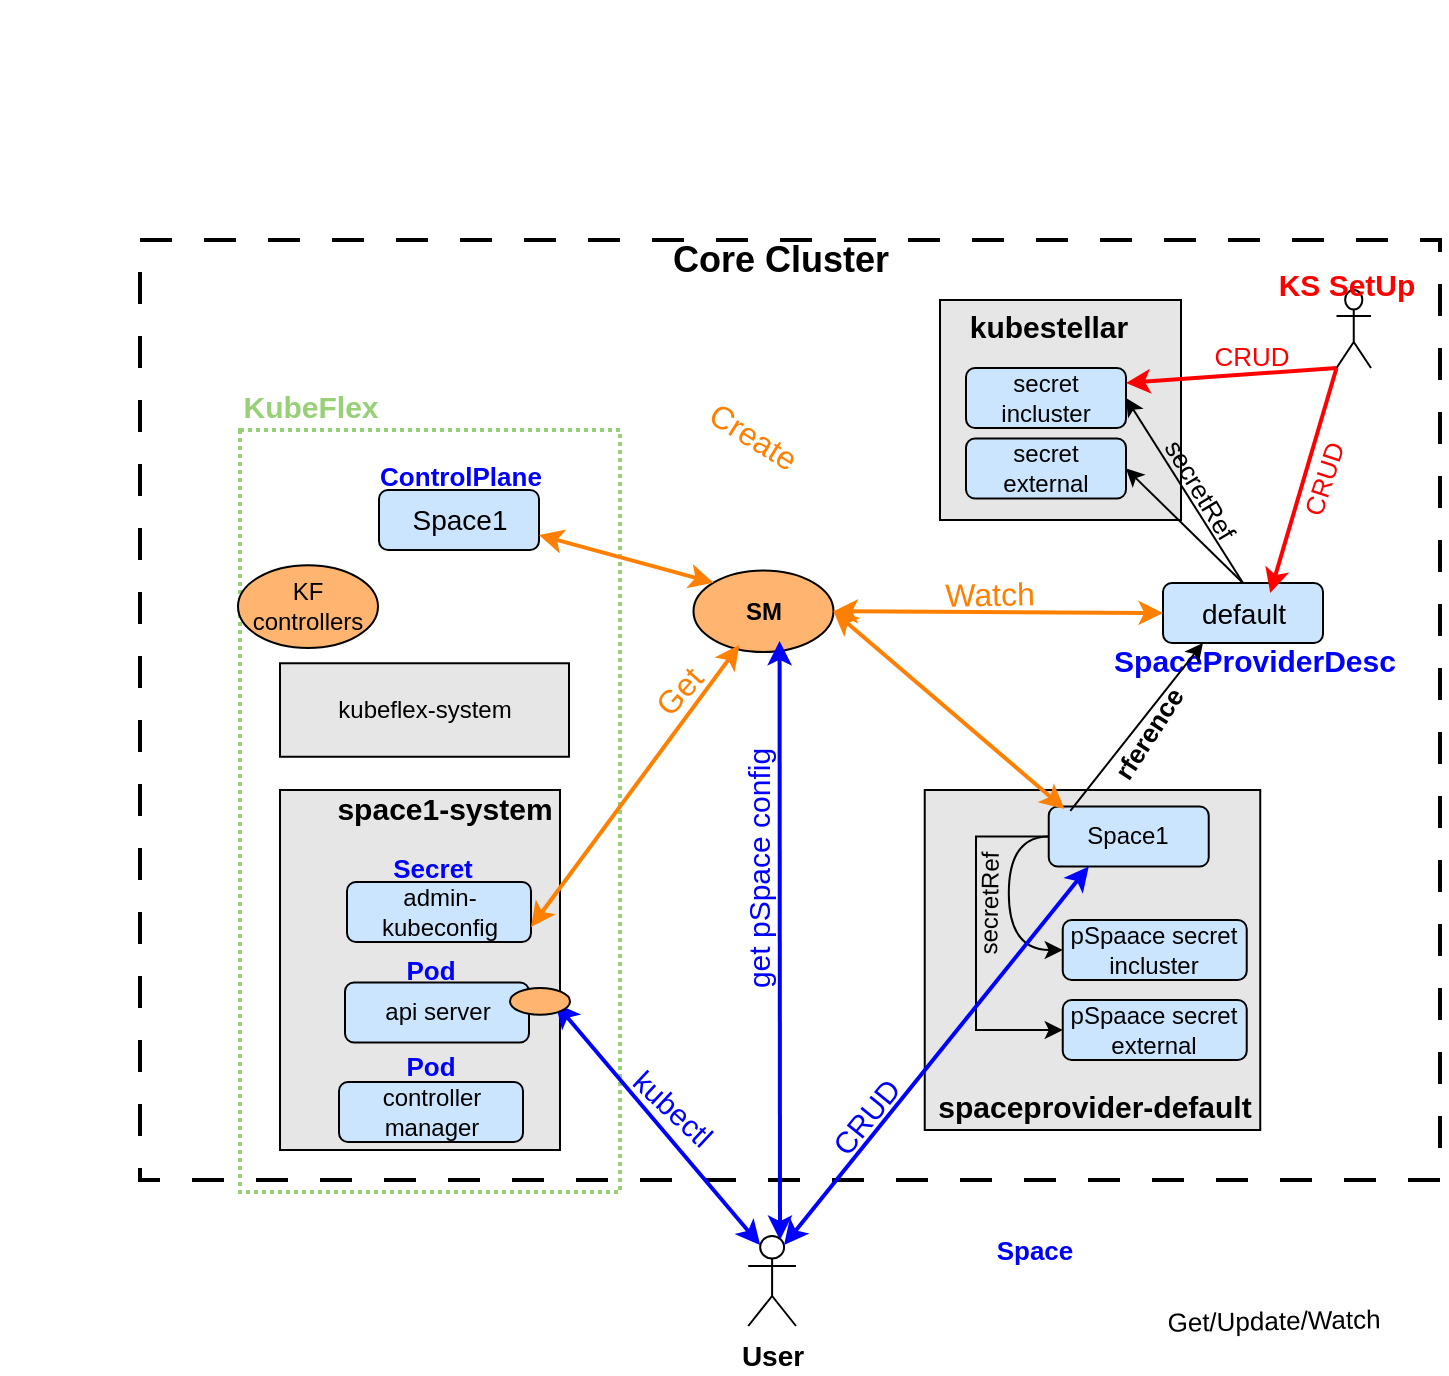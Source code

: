 <mxfile><diagram name="KS-SF-KF" id="Qh9ZCA5JhfLbhYK4Iaf5"><mxGraphModel dx="69" dy="261" grid="1" gridSize="10" guides="1" tooltips="1" connect="1" arrows="1" fold="1" page="1" pageScale="1" pageWidth="850" pageHeight="1100" background="none" backgroundImage="{&quot;src&quot;:&quot;data:page/id,_mvX0qH5zpSdOnWvfO0N&quot;}" math="0" shadow="0"><root><mxCell id="0"/><mxCell id="1" parent="0"/><mxCell id="gDVnOXoxCM_DJyfiAUOH-1" value="" style="whiteSpace=wrap;html=1;fillColor=none;strokeWidth=2;dashed=1;dashPattern=8 8;" parent="1" vertex="1"><mxGeometry x="70" y="120" width="650" height="470" as="geometry"/></mxCell><mxCell id="KfB7gppa0Ach2GWZeGnR-110" value="" style="whiteSpace=wrap;html=1;fillColor=none;strokeWidth=2;dashed=1;dashPattern=1 1;strokeColor=#97D077;" parent="1" vertex="1"><mxGeometry x="120" y="215" width="190" height="381" as="geometry"/></mxCell><mxCell id="gDVnOXoxCM_DJyfiAUOH-19" value="&lt;font style=&quot;font-size: 18px;&quot;&gt;Core Cluster&lt;/font&gt;" style="text;strokeColor=none;fillColor=none;html=1;fontSize=18;fontStyle=1;verticalAlign=middle;align=center;" parent="1" vertex="1"><mxGeometry x="340" y="110" width="100" height="40" as="geometry"/></mxCell><mxCell id="KfB7gppa0Ach2GWZeGnR-1" value="" style="whiteSpace=wrap;html=1;fillColor=#E6E6E6;gradientColor=none;" parent="1" vertex="1"><mxGeometry x="470" y="150" width="120.5" height="110" as="geometry"/></mxCell><mxCell id="KfB7gppa0Ach2GWZeGnR-2" value="&lt;font style=&quot;font-size: 15px;&quot;&gt;kubestellar&lt;/font&gt;" style="text;strokeColor=none;fillColor=none;html=1;fontSize=15;fontStyle=1;verticalAlign=middle;align=center;" parent="1" vertex="1"><mxGeometry x="473.75" y="143" width="100" height="40" as="geometry"/></mxCell><mxCell id="KfB7gppa0Ach2GWZeGnR-3" value="&lt;font style=&quot;font-size: 14px;&quot;&gt;default&lt;/font&gt;" style="rounded=1;whiteSpace=wrap;html=1;fillColor=#CCE5FF;" parent="1" vertex="1"><mxGeometry x="581.5" y="291.5" width="80" height="30" as="geometry"/></mxCell><mxCell id="KfB7gppa0Ach2GWZeGnR-4" value="secret&lt;br&gt;incluster" style="rounded=1;whiteSpace=wrap;html=1;fillColor=#CCE5FF;" parent="1" vertex="1"><mxGeometry x="483" y="184" width="80" height="30" as="geometry"/></mxCell><mxCell id="KfB7gppa0Ach2GWZeGnR-5" style="edgeStyle=none;rounded=0;orthogonalLoop=1;jettySize=auto;html=1;exitX=1;exitY=0.5;exitDx=0;exitDy=0;startArrow=classic;startFill=1;entryX=0.5;entryY=0;entryDx=0;entryDy=0;endArrow=none;endFill=0;" parent="1" source="KfB7gppa0Ach2GWZeGnR-4" target="KfB7gppa0Ach2GWZeGnR-3" edge="1"><mxGeometry relative="1" as="geometry"><mxPoint x="993" y="116" as="sourcePoint"/><mxPoint x="633" y="184" as="targetPoint"/></mxGeometry></mxCell><mxCell id="KfB7gppa0Ach2GWZeGnR-6" value="secret&lt;br&gt;external" style="rounded=1;whiteSpace=wrap;html=1;fillColor=#CCE5FF;" parent="1" vertex="1"><mxGeometry x="483" y="219.25" width="80" height="30" as="geometry"/></mxCell><mxCell id="KfB7gppa0Ach2GWZeGnR-7" style="edgeStyle=none;rounded=0;orthogonalLoop=1;jettySize=auto;html=1;exitX=1;exitY=0.5;exitDx=0;exitDy=0;startArrow=classic;startFill=1;entryX=0.5;entryY=0;entryDx=0;entryDy=0;endArrow=none;endFill=0;" parent="1" source="KfB7gppa0Ach2GWZeGnR-6" target="KfB7gppa0Ach2GWZeGnR-3" edge="1"><mxGeometry relative="1" as="geometry"><mxPoint x="573" y="209" as="sourcePoint"/><mxPoint x="638" y="193" as="targetPoint"/></mxGeometry></mxCell><mxCell id="KfB7gppa0Ach2GWZeGnR-8" value="" style="whiteSpace=wrap;html=1;fillColor=#E6E6E6;gradientColor=none;" parent="1" vertex="1"><mxGeometry x="462.37" y="395" width="167.75" height="170" as="geometry"/></mxCell><mxCell id="KfB7gppa0Ach2GWZeGnR-22" style="edgeStyle=orthogonalEdgeStyle;curved=1;rounded=0;orthogonalLoop=1;jettySize=auto;html=1;exitX=0;exitY=0.5;exitDx=0;exitDy=0;entryX=0;entryY=0.5;entryDx=0;entryDy=0;" parent="1" source="KfB7gppa0Ach2GWZeGnR-12" target="KfB7gppa0Ach2GWZeGnR-17" edge="1"><mxGeometry relative="1" as="geometry"/></mxCell><mxCell id="KfB7gppa0Ach2GWZeGnR-97" style="edgeStyle=orthogonalEdgeStyle;rounded=0;orthogonalLoop=1;jettySize=auto;html=1;exitX=0;exitY=0.5;exitDx=0;exitDy=0;entryX=0;entryY=0.5;entryDx=0;entryDy=0;" parent="1" source="KfB7gppa0Ach2GWZeGnR-12" target="KfB7gppa0Ach2GWZeGnR-19" edge="1"><mxGeometry relative="1" as="geometry"><Array as="points"><mxPoint x="488" y="418"/><mxPoint x="488" y="515"/></Array></mxGeometry></mxCell><mxCell id="KfB7gppa0Ach2GWZeGnR-12" value="Space1" style="rounded=1;whiteSpace=wrap;html=1;fillColor=#CCE5FF;" parent="1" vertex="1"><mxGeometry x="524.37" y="403.25" width="80" height="30" as="geometry"/></mxCell><mxCell id="KfB7gppa0Ach2GWZeGnR-17" value="pSpaace secret&lt;br&gt;incluster" style="rounded=1;whiteSpace=wrap;html=1;fillColor=#CCE5FF;" parent="1" vertex="1"><mxGeometry x="531.37" y="460" width="92" height="30" as="geometry"/></mxCell><mxCell id="KfB7gppa0Ach2GWZeGnR-19" value="pSpaace secret&lt;br&gt;external" style="rounded=1;whiteSpace=wrap;html=1;fillColor=#CCE5FF;" parent="1" vertex="1"><mxGeometry x="531.37" y="500" width="92" height="30" as="geometry"/></mxCell><mxCell id="KfB7gppa0Ach2GWZeGnR-25" value="&lt;font style=&quot;font-size: 13px; font-weight: normal;&quot;&gt;secretRef&lt;/font&gt;" style="text;strokeColor=none;fillColor=none;html=1;fontSize=13;fontStyle=1;verticalAlign=middle;align=center;rotation=59;" parent="1" vertex="1"><mxGeometry x="549.75" y="224.409" width="100" height="40" as="geometry"/></mxCell><mxCell id="KfB7gppa0Ach2GWZeGnR-34" value="&lt;font style=&quot;font-size: 15px;&quot;&gt;spaceprovider-default&lt;/font&gt;" style="text;strokeColor=none;fillColor=none;html=1;fontSize=15;fontStyle=1;verticalAlign=middle;align=center;" parent="1" vertex="1"><mxGeometry x="497.37" y="533" width="100" height="40" as="geometry"/></mxCell><mxCell id="KfB7gppa0Ach2GWZeGnR-35" value="&lt;font color=&quot;#0000ff&quot; style=&quot;font-size: 15px;&quot;&gt;SpaceProviderDesc&lt;/font&gt;" style="text;strokeColor=none;fillColor=none;html=1;fontSize=15;fontStyle=1;verticalAlign=middle;align=center;" parent="1" vertex="1"><mxGeometry x="577.37" y="310" width="100" height="40" as="geometry"/></mxCell><mxCell id="KfB7gppa0Ach2GWZeGnR-36" value="&lt;font style=&quot;font-size: 13px;&quot;&gt;rference&lt;br style=&quot;font-size: 13px;&quot;&gt;&lt;/font&gt;" style="text;strokeColor=none;fillColor=none;html=1;fontSize=13;fontStyle=1;verticalAlign=middle;align=center;rotation=303;" parent="1" vertex="1"><mxGeometry x="524" y="347" width="100" height="40" as="geometry"/></mxCell><mxCell id="KfB7gppa0Ach2GWZeGnR-38" value="&lt;font color=&quot;#0000ff&quot; style=&quot;font-size: 13px;&quot;&gt;Space&lt;/font&gt;" style="text;strokeColor=none;fillColor=none;html=1;fontSize=13;fontStyle=1;verticalAlign=middle;align=center;" parent="1" vertex="1"><mxGeometry x="467.25" y="605.5" width="99.5" height="39" as="geometry"/></mxCell><mxCell id="KfB7gppa0Ach2GWZeGnR-40" value="&lt;font style=&quot;font-size: 14px;&quot;&gt;Space1&lt;/font&gt;" style="rounded=1;whiteSpace=wrap;html=1;fillColor=#CCE5FF;" parent="1" vertex="1"><mxGeometry x="189.5" y="245" width="80" height="30" as="geometry"/></mxCell><mxCell id="KfB7gppa0Ach2GWZeGnR-41" value="&lt;font color=&quot;#0000ff&quot; style=&quot;font-size: 13px;&quot;&gt;ControlPlane&lt;/font&gt;" style="text;strokeColor=none;fillColor=none;html=1;fontSize=13;fontStyle=1;verticalAlign=middle;align=center;" parent="1" vertex="1"><mxGeometry x="179.5" y="218" width="100" height="40" as="geometry"/></mxCell><mxCell id="KfB7gppa0Ach2GWZeGnR-43" value="&lt;font style=&quot;font-size: 15px; font-weight: normal;&quot;&gt;get pSpace config&lt;/font&gt;" style="text;strokeColor=none;fillColor=none;html=1;fontSize=15;fontStyle=1;verticalAlign=middle;align=center;whiteSpace=wrap;rotation=-90;fontColor=#0000FF;" parent="1" vertex="1"><mxGeometry x="304" y="414" width="150" height="40" as="geometry"/></mxCell><mxCell id="KfB7gppa0Ach2GWZeGnR-44" value="kubeflex-system" style="whiteSpace=wrap;html=1;fillColor=#E6E6E6;gradientColor=none;" parent="1" vertex="1"><mxGeometry x="140" y="331.63" width="144.5" height="46.75" as="geometry"/></mxCell><mxCell id="KfB7gppa0Ach2GWZeGnR-46" value="&lt;b&gt;SM&lt;/b&gt;" style="ellipse;whiteSpace=wrap;html=1;fillColor=#FFB570;" parent="1" vertex="1"><mxGeometry x="346.74" y="285.25" width="70" height="40.75" as="geometry"/></mxCell><mxCell id="gDVnOXoxCM_DJyfiAUOH-43" style="edgeStyle=none;rounded=0;orthogonalLoop=1;jettySize=auto;html=1;exitX=1;exitY=0.5;exitDx=0;exitDy=0;startArrow=classic;startFill=1;fillColor=#e1d5e7;strokeColor=#FF8000;strokeWidth=2;entryX=0.099;entryY=0.04;entryDx=0;entryDy=0;entryPerimeter=0;" parent="1" source="KfB7gppa0Ach2GWZeGnR-46" target="KfB7gppa0Ach2GWZeGnR-12" edge="1"><mxGeometry relative="1" as="geometry"><mxPoint x="184" y="223.75" as="sourcePoint"/><mxPoint x="530" y="410" as="targetPoint"/></mxGeometry></mxCell><mxCell id="KfB7gppa0Ach2GWZeGnR-49" value="&lt;font style=&quot;font-size: 14px;&quot;&gt;&lt;b&gt;User&lt;/b&gt;&lt;/font&gt;" style="shape=umlActor;verticalLabelPosition=bottom;verticalAlign=top;html=1;outlineConnect=0;" parent="1" vertex="1"><mxGeometry x="374.12" y="618" width="23.88" height="45" as="geometry"/></mxCell><mxCell id="KfB7gppa0Ach2GWZeGnR-52" value="" style="whiteSpace=wrap;html=1;fillColor=#E6E6E6;gradientColor=none;" parent="1" vertex="1"><mxGeometry x="140" y="395" width="140" height="180" as="geometry"/></mxCell><mxCell id="KfB7gppa0Ach2GWZeGnR-53" value="&lt;font style=&quot;font-size: 15px;&quot;&gt;space1-system&lt;/font&gt;" style="text;strokeColor=none;fillColor=none;html=1;fontSize=15;fontStyle=1;verticalAlign=middle;align=center;" parent="1" vertex="1"><mxGeometry x="172" y="384.25" width="100" height="40" as="geometry"/></mxCell><mxCell id="KfB7gppa0Ach2GWZeGnR-54" style="edgeStyle=none;rounded=0;orthogonalLoop=1;jettySize=auto;html=1;startArrow=classic;startFill=1;fillColor=#e1d5e7;strokeColor=#0000FF;strokeWidth=2;entryX=0.25;entryY=1;entryDx=0;entryDy=0;exitX=0.75;exitY=0.1;exitDx=0;exitDy=0;exitPerimeter=0;" parent="1" source="KfB7gppa0Ach2GWZeGnR-49" target="KfB7gppa0Ach2GWZeGnR-12" edge="1"><mxGeometry relative="1" as="geometry"><mxPoint x="540" y="630" as="sourcePoint"/><mxPoint x="142" y="266" as="targetPoint"/></mxGeometry></mxCell><mxCell id="KfB7gppa0Ach2GWZeGnR-56" value="KF controllers" style="ellipse;whiteSpace=wrap;html=1;fillColor=#FFB570;" parent="1" vertex="1"><mxGeometry x="119" y="282.62" width="70" height="41.38" as="geometry"/></mxCell><mxCell id="KfB7gppa0Ach2GWZeGnR-59" value="&lt;font style=&quot;font-size: 15px; font-weight: normal;&quot;&gt;kubectl&lt;/font&gt;" style="text;strokeColor=none;fillColor=none;html=1;fontSize=15;fontStyle=1;verticalAlign=middle;align=center;whiteSpace=wrap;rotation=43;fontColor=#0000FF;" parent="1" vertex="1"><mxGeometry x="297" y="534" width="80" height="40" as="geometry"/></mxCell><mxCell id="KfB7gppa0Ach2GWZeGnR-60" style="edgeStyle=none;rounded=0;orthogonalLoop=1;jettySize=auto;html=1;startArrow=classic;startFill=1;entryX=1;entryY=0.75;entryDx=0;entryDy=0;fillColor=#e1d5e7;strokeColor=#FF8000;strokeWidth=2;exitX=0;exitY=0;exitDx=0;exitDy=0;" parent="1" source="KfB7gppa0Ach2GWZeGnR-46" target="KfB7gppa0Ach2GWZeGnR-40" edge="1"><mxGeometry relative="1" as="geometry"><mxPoint x="49" y="330" as="sourcePoint"/><mxPoint x="196" y="274" as="targetPoint"/></mxGeometry></mxCell><mxCell id="KfB7gppa0Ach2GWZeGnR-61" value="&lt;font style=&quot;font-size: 16px; font-weight: normal;&quot;&gt;Create&lt;/font&gt;" style="text;strokeColor=none;fillColor=none;html=1;fontSize=16;fontStyle=1;verticalAlign=middle;align=center;whiteSpace=wrap;rotation=32;fontColor=#FF8000;" parent="1" vertex="1"><mxGeometry x="336.74" y="198" width="80" height="40" as="geometry"/></mxCell><mxCell id="KfB7gppa0Ach2GWZeGnR-62" value="admin-kubeconfig" style="rounded=1;whiteSpace=wrap;html=1;fillColor=#CCE5FF;" parent="1" vertex="1"><mxGeometry x="173.5" y="441" width="92" height="30" as="geometry"/></mxCell><mxCell id="KfB7gppa0Ach2GWZeGnR-63" value="&lt;font color=&quot;#0000ff&quot; style=&quot;font-size: 13px;&quot;&gt;Secret&lt;/font&gt;" style="text;strokeColor=none;fillColor=none;html=1;fontSize=13;fontStyle=1;verticalAlign=middle;align=center;" parent="1" vertex="1"><mxGeometry x="165.5" y="414" width="100" height="40" as="geometry"/></mxCell><mxCell id="KfB7gppa0Ach2GWZeGnR-64" value="&lt;font style=&quot;font-size: 13px; font-weight: normal;&quot;&gt;Get/Update/Watch&lt;br style=&quot;font-size: 13px;&quot;&gt;&lt;/font&gt;" style="text;strokeColor=none;fillColor=none;html=1;fontSize=13;fontStyle=1;verticalAlign=middle;align=center;whiteSpace=wrap;rotation=-1;" parent="1" vertex="1"><mxGeometry x="597.37" y="640" width="80" height="40" as="geometry"/></mxCell><mxCell id="KfB7gppa0Ach2GWZeGnR-65" style="edgeStyle=none;rounded=0;orthogonalLoop=1;jettySize=auto;html=1;exitX=0.328;exitY=0.913;exitDx=0;exitDy=0;startArrow=classic;startFill=1;entryX=1;entryY=0.75;entryDx=0;entryDy=0;fillColor=#e1d5e7;strokeColor=#FF8000;strokeWidth=2;exitPerimeter=0;" parent="1" source="KfB7gppa0Ach2GWZeGnR-46" target="KfB7gppa0Ach2GWZeGnR-62" edge="1"><mxGeometry relative="1" as="geometry"><mxPoint x="265" y="302" as="sourcePoint"/><mxPoint x="522" y="446" as="targetPoint"/></mxGeometry></mxCell><mxCell id="KfB7gppa0Ach2GWZeGnR-66" value="&lt;font style=&quot;font-size: 16px; font-weight: normal;&quot;&gt;Get&lt;br style=&quot;font-size: 16px;&quot;&gt;&lt;br style=&quot;font-size: 16px;&quot;&gt;&lt;/font&gt;" style="text;strokeColor=none;fillColor=none;html=1;fontSize=16;fontStyle=1;verticalAlign=middle;align=center;whiteSpace=wrap;rotation=312;fontColor=#FF8000;" parent="1" vertex="1"><mxGeometry x="307" y="330" width="80" height="44.25" as="geometry"/></mxCell><mxCell id="KfB7gppa0Ach2GWZeGnR-78" value="&lt;span style=&quot;font-weight: 400;&quot;&gt;CRUD&lt;/span&gt;" style="text;strokeColor=none;fillColor=none;html=1;fontSize=15;fontStyle=1;verticalAlign=middle;align=center;whiteSpace=wrap;rotation=-51;fontColor=#0000FF;" parent="1" vertex="1"><mxGeometry x="393" y="538.25" width="80" height="40" as="geometry"/></mxCell><mxCell id="KfB7gppa0Ach2GWZeGnR-80" value="" style="shape=umlActor;verticalLabelPosition=bottom;verticalAlign=top;html=1;outlineConnect=0;labelBackgroundColor=default;" parent="1" vertex="1"><mxGeometry x="668.25" y="145" width="17.25" height="39" as="geometry"/></mxCell><mxCell id="KfB7gppa0Ach2GWZeGnR-81" style="edgeStyle=none;rounded=0;orthogonalLoop=1;jettySize=auto;html=1;startArrow=none;startFill=0;entryX=0.67;entryY=0.165;entryDx=0;entryDy=0;fillColor=#e1d5e7;strokeColor=#FF0000;strokeWidth=2;exitX=0;exitY=1;exitDx=0;exitDy=0;exitPerimeter=0;entryPerimeter=0;" parent="1" source="KfB7gppa0Ach2GWZeGnR-80" target="KfB7gppa0Ach2GWZeGnR-3" edge="1"><mxGeometry relative="1" as="geometry"><mxPoint x="682" y="420" as="sourcePoint"/><mxPoint x="390" y="316" as="targetPoint"/></mxGeometry></mxCell><mxCell id="KfB7gppa0Ach2GWZeGnR-85" value="&lt;span style=&quot;font-weight: 400; font-size: 13px;&quot;&gt;CRUD&lt;/span&gt;" style="text;strokeColor=none;fillColor=none;html=1;fontSize=13;fontStyle=1;verticalAlign=middle;align=center;whiteSpace=wrap;rotation=-72;fontColor=#FF0000;" parent="1" vertex="1"><mxGeometry x="622.12" y="219.25" width="80" height="40" as="geometry"/></mxCell><mxCell id="KfB7gppa0Ach2GWZeGnR-87" style="edgeStyle=none;rounded=0;orthogonalLoop=1;jettySize=auto;html=1;exitX=1;exitY=0.5;exitDx=0;exitDy=0;startArrow=classic;startFill=1;fillColor=#e1d5e7;strokeColor=#FF8000;strokeWidth=2;entryX=0;entryY=0.5;entryDx=0;entryDy=0;" parent="1" source="KfB7gppa0Ach2GWZeGnR-46" target="KfB7gppa0Ach2GWZeGnR-3" edge="1"><mxGeometry relative="1" as="geometry"><mxPoint x="445" y="285" as="sourcePoint"/><mxPoint x="580" y="306" as="targetPoint"/></mxGeometry></mxCell><mxCell id="KfB7gppa0Ach2GWZeGnR-90" value="&lt;font style=&quot;font-size: 16px; font-weight: normal;&quot;&gt;Watch&lt;br style=&quot;font-size: 16px;&quot;&gt;&lt;/font&gt;" style="text;strokeColor=none;fillColor=none;html=1;fontSize=16;fontStyle=1;verticalAlign=middle;align=center;whiteSpace=wrap;rotation=-1;fontColor=#FF8000;" parent="1" vertex="1"><mxGeometry x="455" y="277.25" width="80" height="40" as="geometry"/></mxCell><mxCell id="KfB7gppa0Ach2GWZeGnR-28" value="&lt;font style=&quot;font-size: 12px; font-weight: normal;&quot;&gt;secretRef&lt;/font&gt;" style="text;strokeColor=none;fillColor=none;html=1;fontSize=12;fontStyle=1;verticalAlign=middle;align=center;rotation=-89;" parent="1" vertex="1"><mxGeometry x="445" y="432" width="100" height="40" as="geometry"/></mxCell><mxCell id="KfB7gppa0Ach2GWZeGnR-99" style="edgeStyle=none;rounded=0;orthogonalLoop=1;jettySize=auto;html=1;startArrow=none;startFill=0;entryX=1;entryY=0.25;entryDx=0;entryDy=0;fillColor=#e1d5e7;strokeColor=#FF0000;strokeWidth=2;endArrow=classic;endFill=1;exitX=0;exitY=1;exitDx=0;exitDy=0;exitPerimeter=0;" parent="1" source="KfB7gppa0Ach2GWZeGnR-80" target="KfB7gppa0Ach2GWZeGnR-4" edge="1"><mxGeometry relative="1" as="geometry"><mxPoint x="670" y="190" as="sourcePoint"/><mxPoint x="645" y="306" as="targetPoint"/></mxGeometry></mxCell><mxCell id="KfB7gppa0Ach2GWZeGnR-100" value="&lt;span style=&quot;font-weight: 400; font-size: 13px;&quot;&gt;CRUD&lt;/span&gt;" style="text;strokeColor=none;fillColor=none;html=1;fontSize=13;fontStyle=1;verticalAlign=middle;align=center;whiteSpace=wrap;rotation=0;fontColor=#FF0000;" parent="1" vertex="1"><mxGeometry x="585.5" y="158" width="80" height="40" as="geometry"/></mxCell><mxCell id="KfB7gppa0Ach2GWZeGnR-14" style="edgeStyle=none;rounded=0;orthogonalLoop=1;jettySize=auto;html=1;startArrow=classic;startFill=1;endArrow=none;endFill=0;exitX=0.25;exitY=1;exitDx=0;exitDy=0;entryX=0.135;entryY=0.072;entryDx=0;entryDy=0;entryPerimeter=0;" parent="1" source="KfB7gppa0Ach2GWZeGnR-3" target="KfB7gppa0Ach2GWZeGnR-12" edge="1"><mxGeometry relative="1" as="geometry"><mxPoint x="652" y="310" as="sourcePoint"/><mxPoint x="580" y="403" as="targetPoint"/></mxGeometry></mxCell><mxCell id="KfB7gppa0Ach2GWZeGnR-103" value="&lt;font color=&quot;#ff0000&quot; style=&quot;font-size: 15px;&quot;&gt;KS SetUp&lt;/font&gt;" style="text;strokeColor=none;fillColor=none;html=1;fontSize=15;fontStyle=1;verticalAlign=middle;align=center;" parent="1" vertex="1"><mxGeometry x="623.37" y="122" width="100" height="40" as="geometry"/></mxCell><mxCell id="KfB7gppa0Ach2GWZeGnR-106" value="api server" style="rounded=1;whiteSpace=wrap;html=1;fillColor=#CCE5FF;" parent="1" vertex="1"><mxGeometry x="172.5" y="491.25" width="92" height="30" as="geometry"/></mxCell><mxCell id="KfB7gppa0Ach2GWZeGnR-107" value="controller manager" style="rounded=1;whiteSpace=wrap;html=1;fillColor=#CCE5FF;" parent="1" vertex="1"><mxGeometry x="169.5" y="541" width="92" height="30" as="geometry"/></mxCell><mxCell id="KfB7gppa0Ach2GWZeGnR-108" value="&lt;font color=&quot;#0000ff&quot; style=&quot;font-size: 13px;&quot;&gt;Pod&lt;/font&gt;" style="text;strokeColor=none;fillColor=none;html=1;fontSize=13;fontStyle=1;verticalAlign=middle;align=center;" parent="1" vertex="1"><mxGeometry x="164.5" y="465" width="100" height="40" as="geometry"/></mxCell><mxCell id="KfB7gppa0Ach2GWZeGnR-109" value="&lt;font color=&quot;#0000ff&quot; style=&quot;font-size: 13px;&quot;&gt;Pod&lt;/font&gt;" style="text;strokeColor=none;fillColor=none;html=1;fontSize=13;fontStyle=1;verticalAlign=middle;align=center;" parent="1" vertex="1"><mxGeometry x="164.5" y="513.25" width="100" height="40" as="geometry"/></mxCell><mxCell id="KfB7gppa0Ach2GWZeGnR-111" value="&lt;font style=&quot;font-size: 15px;&quot;&gt;KubeFlex&lt;/font&gt;" style="text;strokeColor=none;fillColor=none;html=1;fontSize=15;fontStyle=1;verticalAlign=middle;align=center;fontColor=#97D077;" parent="1" vertex="1"><mxGeometry x="105" y="182.62" width="100" height="40" as="geometry"/></mxCell><mxCell id="KfB7gppa0Ach2GWZeGnR-112" style="edgeStyle=none;rounded=0;orthogonalLoop=1;jettySize=auto;html=1;startArrow=classic;startFill=1;entryX=0.615;entryY=0.864;entryDx=0;entryDy=0;fillColor=#e1d5e7;strokeColor=#0000FF;strokeWidth=2;entryPerimeter=0;" parent="1" target="KfB7gppa0Ach2GWZeGnR-46" edge="1"><mxGeometry relative="1" as="geometry"><mxPoint x="390" y="620" as="sourcePoint"/><mxPoint x="391" y="336" as="targetPoint"/></mxGeometry></mxCell><mxCell id="KfB7gppa0Ach2GWZeGnR-50" style="edgeStyle=none;rounded=0;orthogonalLoop=1;jettySize=auto;html=1;startArrow=classic;startFill=1;fillColor=#e1d5e7;strokeColor=#0000FF;strokeWidth=2;exitX=0.25;exitY=0.1;exitDx=0;exitDy=0;exitPerimeter=0;entryX=0.984;entryY=0.593;entryDx=0;entryDy=0;entryPerimeter=0;" parent="1" source="KfB7gppa0Ach2GWZeGnR-49" target="KfB7gppa0Ach2GWZeGnR-52" edge="1"><mxGeometry relative="1" as="geometry"><mxPoint x="212" y="266" as="sourcePoint"/><mxPoint x="260" y="510" as="targetPoint"/></mxGeometry></mxCell><mxCell id="KfB7gppa0Ach2GWZeGnR-114" value="" style="ellipse;whiteSpace=wrap;html=1;fillColor=#FFB570;" parent="1" vertex="1"><mxGeometry x="255" y="494" width="30" height="13.38" as="geometry"/></mxCell></root></mxGraphModel></diagram></mxfile>